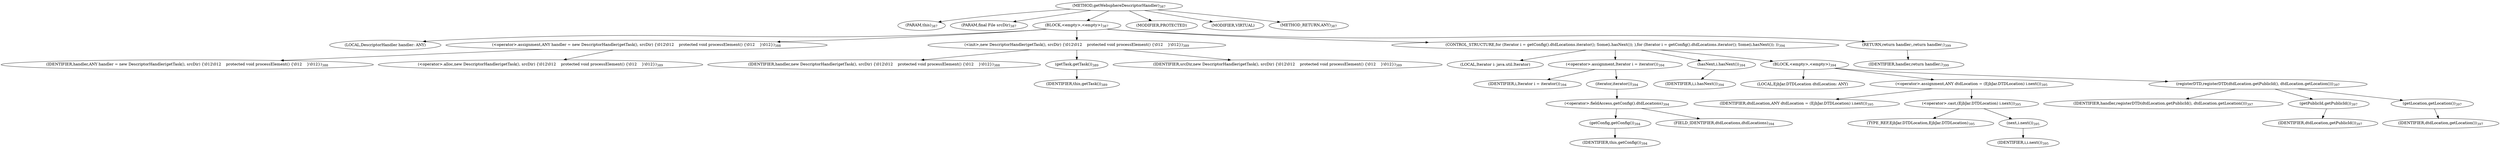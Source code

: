 digraph "getWebsphereDescriptorHandler" {  
"505" [label = <(METHOD,getWebsphereDescriptorHandler)<SUB>387</SUB>> ]
"49" [label = <(PARAM,this)<SUB>387</SUB>> ]
"506" [label = <(PARAM,final File srcDir)<SUB>387</SUB>> ]
"507" [label = <(BLOCK,&lt;empty&gt;,&lt;empty&gt;)<SUB>387</SUB>> ]
"51" [label = <(LOCAL,DescriptorHandler handler: ANY)> ]
"508" [label = <(&lt;operator&gt;.assignment,ANY handler = new DescriptorHandler(getTask(), srcDir) {\012\012    protected void processElement() {\012    }\012})<SUB>388</SUB>> ]
"509" [label = <(IDENTIFIER,handler,ANY handler = new DescriptorHandler(getTask(), srcDir) {\012\012    protected void processElement() {\012    }\012})<SUB>388</SUB>> ]
"510" [label = <(&lt;operator&gt;.alloc,new DescriptorHandler(getTask(), srcDir) {\012\012    protected void processElement() {\012    }\012})<SUB>389</SUB>> ]
"511" [label = <(&lt;init&gt;,new DescriptorHandler(getTask(), srcDir) {\012\012    protected void processElement() {\012    }\012})<SUB>389</SUB>> ]
"50" [label = <(IDENTIFIER,handler,new DescriptorHandler(getTask(), srcDir) {\012\012    protected void processElement() {\012    }\012})<SUB>388</SUB>> ]
"512" [label = <(getTask,getTask())<SUB>389</SUB>> ]
"48" [label = <(IDENTIFIER,this,getTask())<SUB>389</SUB>> ]
"513" [label = <(IDENTIFIER,srcDir,new DescriptorHandler(getTask(), srcDir) {\012\012    protected void processElement() {\012    }\012})<SUB>389</SUB>> ]
"514" [label = <(CONTROL_STRUCTURE,for (Iterator i = getConfig().dtdLocations.iterator(); Some(i.hasNext()); ),for (Iterator i = getConfig().dtdLocations.iterator(); Some(i.hasNext()); ))<SUB>394</SUB>> ]
"515" [label = <(LOCAL,Iterator i: java.util.Iterator)> ]
"516" [label = <(&lt;operator&gt;.assignment,Iterator i = iterator())<SUB>394</SUB>> ]
"517" [label = <(IDENTIFIER,i,Iterator i = iterator())<SUB>394</SUB>> ]
"518" [label = <(iterator,iterator())<SUB>394</SUB>> ]
"519" [label = <(&lt;operator&gt;.fieldAccess,getConfig().dtdLocations)<SUB>394</SUB>> ]
"520" [label = <(getConfig,getConfig())<SUB>394</SUB>> ]
"52" [label = <(IDENTIFIER,this,getConfig())<SUB>394</SUB>> ]
"521" [label = <(FIELD_IDENTIFIER,dtdLocations,dtdLocations)<SUB>394</SUB>> ]
"522" [label = <(hasNext,i.hasNext())<SUB>394</SUB>> ]
"523" [label = <(IDENTIFIER,i,i.hasNext())<SUB>394</SUB>> ]
"524" [label = <(BLOCK,&lt;empty&gt;,&lt;empty&gt;)<SUB>394</SUB>> ]
"525" [label = <(LOCAL,EjbJar.DTDLocation dtdLocation: ANY)> ]
"526" [label = <(&lt;operator&gt;.assignment,ANY dtdLocation = (EjbJar.DTDLocation) i.next())<SUB>395</SUB>> ]
"527" [label = <(IDENTIFIER,dtdLocation,ANY dtdLocation = (EjbJar.DTDLocation) i.next())<SUB>395</SUB>> ]
"528" [label = <(&lt;operator&gt;.cast,(EjbJar.DTDLocation) i.next())<SUB>395</SUB>> ]
"529" [label = <(TYPE_REF,EjbJar.DTDLocation,EjbJar.DTDLocation)<SUB>395</SUB>> ]
"530" [label = <(next,i.next())<SUB>395</SUB>> ]
"531" [label = <(IDENTIFIER,i,i.next())<SUB>395</SUB>> ]
"532" [label = <(registerDTD,registerDTD(dtdLocation.getPublicId(), dtdLocation.getLocation()))<SUB>397</SUB>> ]
"533" [label = <(IDENTIFIER,handler,registerDTD(dtdLocation.getPublicId(), dtdLocation.getLocation()))<SUB>397</SUB>> ]
"534" [label = <(getPublicId,getPublicId())<SUB>397</SUB>> ]
"535" [label = <(IDENTIFIER,dtdLocation,getPublicId())<SUB>397</SUB>> ]
"536" [label = <(getLocation,getLocation())<SUB>397</SUB>> ]
"537" [label = <(IDENTIFIER,dtdLocation,getLocation())<SUB>397</SUB>> ]
"538" [label = <(RETURN,return handler;,return handler;)<SUB>399</SUB>> ]
"539" [label = <(IDENTIFIER,handler,return handler;)<SUB>399</SUB>> ]
"540" [label = <(MODIFIER,PROTECTED)> ]
"541" [label = <(MODIFIER,VIRTUAL)> ]
"542" [label = <(METHOD_RETURN,ANY)<SUB>387</SUB>> ]
  "505" -> "49" 
  "505" -> "506" 
  "505" -> "507" 
  "505" -> "540" 
  "505" -> "541" 
  "505" -> "542" 
  "507" -> "51" 
  "507" -> "508" 
  "507" -> "511" 
  "507" -> "514" 
  "507" -> "538" 
  "508" -> "509" 
  "508" -> "510" 
  "511" -> "50" 
  "511" -> "512" 
  "511" -> "513" 
  "512" -> "48" 
  "514" -> "515" 
  "514" -> "516" 
  "514" -> "522" 
  "514" -> "524" 
  "516" -> "517" 
  "516" -> "518" 
  "518" -> "519" 
  "519" -> "520" 
  "519" -> "521" 
  "520" -> "52" 
  "522" -> "523" 
  "524" -> "525" 
  "524" -> "526" 
  "524" -> "532" 
  "526" -> "527" 
  "526" -> "528" 
  "528" -> "529" 
  "528" -> "530" 
  "530" -> "531" 
  "532" -> "533" 
  "532" -> "534" 
  "532" -> "536" 
  "534" -> "535" 
  "536" -> "537" 
  "538" -> "539" 
}
